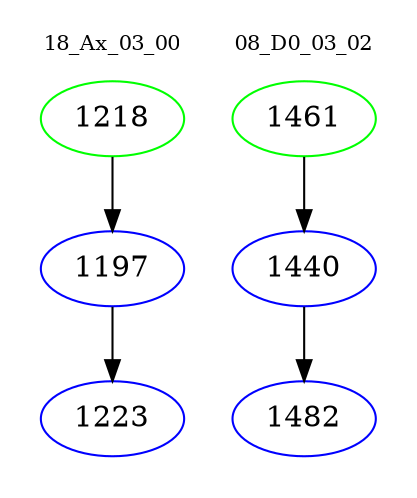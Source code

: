 digraph{
subgraph cluster_0 {
color = white
label = "18_Ax_03_00";
fontsize=10;
T0_1218 [label="1218", color="green"]
T0_1218 -> T0_1197 [color="black"]
T0_1197 [label="1197", color="blue"]
T0_1197 -> T0_1223 [color="black"]
T0_1223 [label="1223", color="blue"]
}
subgraph cluster_1 {
color = white
label = "08_D0_03_02";
fontsize=10;
T1_1461 [label="1461", color="green"]
T1_1461 -> T1_1440 [color="black"]
T1_1440 [label="1440", color="blue"]
T1_1440 -> T1_1482 [color="black"]
T1_1482 [label="1482", color="blue"]
}
}
